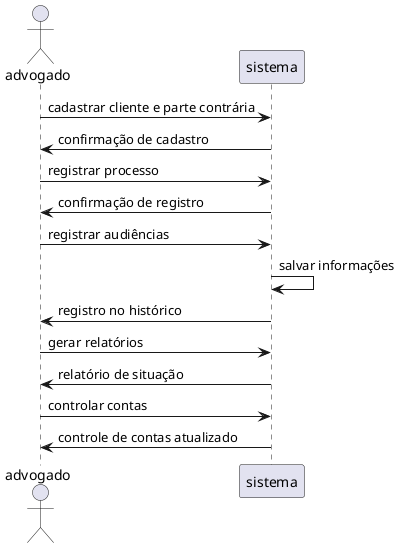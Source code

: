 @startuml
actor advogado
participant sistema

advogado -> sistema: cadastrar cliente e parte contrária
sistema -> advogado: confirmação de cadastro

advogado -> sistema: registrar processo
sistema -> advogado: confirmação de registro

advogado -> sistema: registrar audiências
sistema -> sistema: salvar informações
sistema -> advogado: registro no histórico

advogado -> sistema: gerar relatórios
sistema -> advogado: relatório de situação

advogado -> sistema: controlar contas
sistema -> advogado: controle de contas atualizado
@enduml
